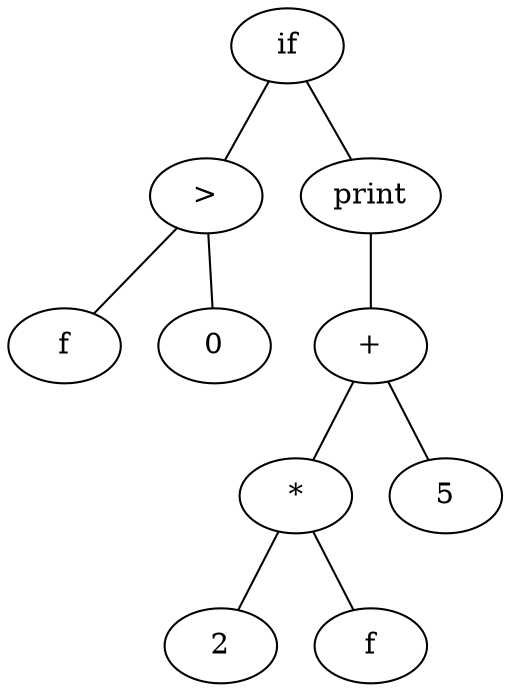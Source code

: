 graph G {
        if -- {">"; print};
        ">" -- {f1; 0};
        f1[label=f];
        print -- "+";
        "+" -- {"*"; 5};
        "*" -- {2; f}
}
